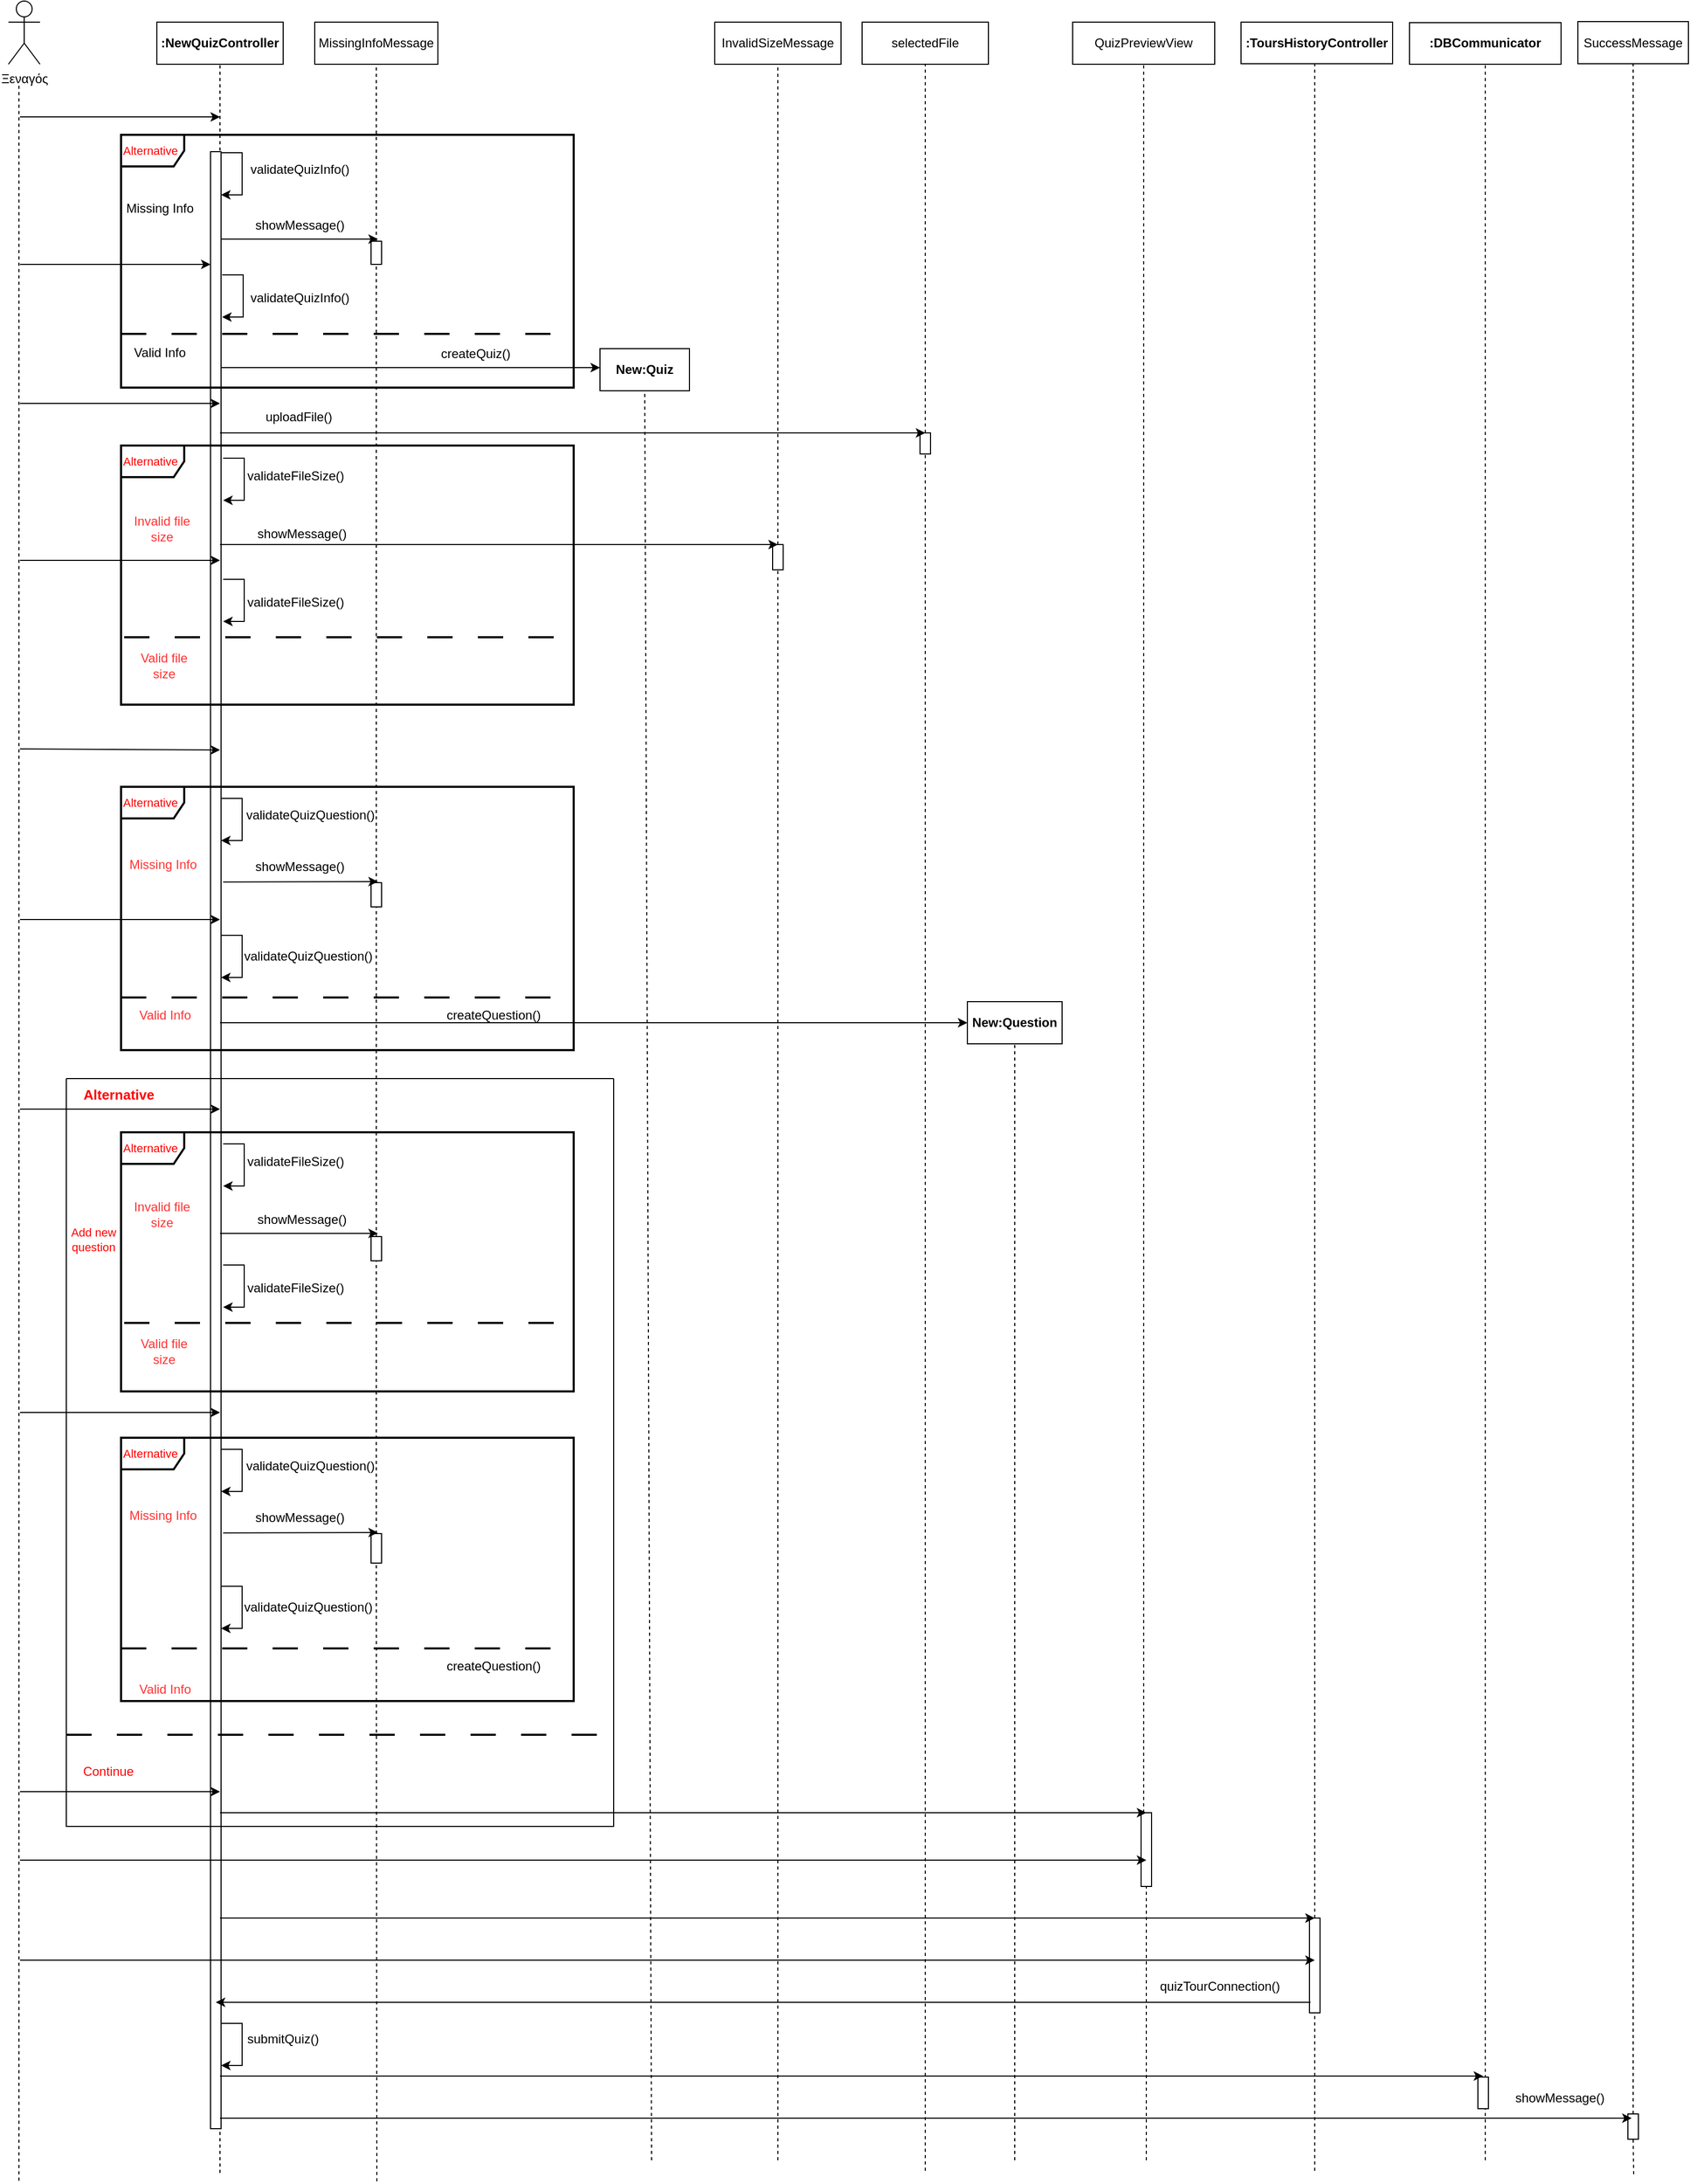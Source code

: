 <mxfile version="21.3.7" type="device">
  <diagram id="woAN2kOj5xPp-C1Q6N83" name="Page-4">
    <mxGraphModel dx="1900" dy="1649" grid="1" gridSize="10" guides="1" tooltips="1" connect="1" arrows="1" fold="1" page="1" pageScale="1" pageWidth="850" pageHeight="1100" math="0" shadow="0">
      <root>
        <mxCell id="0" />
        <mxCell id="1" parent="0" />
        <mxCell id="sfJsisjDW1i8cSSSTUoh-18" value="" style="html=1;points=[];perimeter=orthogonalPerimeter;outlineConnect=0;targetShapes=umlLifeline;portConstraint=eastwest;newEdgeStyle={&quot;edgeStyle&quot;:&quot;elbowEdgeStyle&quot;,&quot;elbow&quot;:&quot;vertical&quot;,&quot;curved&quot;:0,&quot;rounded&quot;:0};" parent="1" vertex="1">
          <mxGeometry x="707.5" y="1506" width="10" height="24" as="geometry" />
        </mxCell>
        <mxCell id="GTGUJF7UafAMdIp2ymYp-3" value="" style="endArrow=none;dashed=1;html=1;rounded=0;entryX=0.5;entryY=1;entryDx=0;entryDy=0;" parent="1" target="GTGUJF7UafAMdIp2ymYp-1" edge="1">
          <mxGeometry width="50" height="50" relative="1" as="geometry">
            <mxPoint x="572" y="1550" as="sourcePoint" />
            <mxPoint x="230" y="1490" as="targetPoint" />
          </mxGeometry>
        </mxCell>
        <mxCell id="sfJsisjDW1i8cSSSTUoh-17" value="" style="html=1;points=[];perimeter=orthogonalPerimeter;outlineConnect=0;targetShapes=umlLifeline;portConstraint=eastwest;newEdgeStyle={&quot;edgeStyle&quot;:&quot;elbowEdgeStyle&quot;,&quot;elbow&quot;:&quot;vertical&quot;,&quot;curved&quot;:0,&quot;rounded&quot;:0};" parent="1" vertex="1">
          <mxGeometry x="565" y="1471" width="10" height="30" as="geometry" />
        </mxCell>
        <mxCell id="HPCcKQ3aulPoxstERWA4-2" value="" style="endArrow=none;dashed=1;html=1;rounded=0;" parent="1" edge="1">
          <mxGeometry width="50" height="50" relative="1" as="geometry">
            <mxPoint x="410" y="1560" as="sourcePoint" />
            <mxPoint x="410" y="-440" as="targetPoint" />
          </mxGeometry>
        </mxCell>
        <mxCell id="sfJsisjDW1i8cSSSTUoh-16" value="" style="html=1;points=[];perimeter=orthogonalPerimeter;outlineConnect=0;targetShapes=umlLifeline;portConstraint=eastwest;newEdgeStyle={&quot;edgeStyle&quot;:&quot;elbowEdgeStyle&quot;,&quot;elbow&quot;:&quot;vertical&quot;,&quot;curved&quot;:0,&quot;rounded&quot;:0};" parent="1" vertex="1">
          <mxGeometry x="405" y="1320" width="10" height="90" as="geometry" />
        </mxCell>
        <mxCell id="sfJsisjDW1i8cSSSTUoh-15" value="" style="html=1;points=[];perimeter=orthogonalPerimeter;outlineConnect=0;targetShapes=umlLifeline;portConstraint=eastwest;newEdgeStyle={&quot;edgeStyle&quot;:&quot;elbowEdgeStyle&quot;,&quot;elbow&quot;:&quot;vertical&quot;,&quot;curved&quot;:0,&quot;rounded&quot;:0};" parent="1" vertex="1">
          <mxGeometry x="245" y="1220" width="10" height="70" as="geometry" />
        </mxCell>
        <mxCell id="sfJsisjDW1i8cSSSTUoh-13" value="" style="html=1;points=[];perimeter=orthogonalPerimeter;outlineConnect=0;targetShapes=umlLifeline;portConstraint=eastwest;newEdgeStyle={&quot;edgeStyle&quot;:&quot;elbowEdgeStyle&quot;,&quot;elbow&quot;:&quot;vertical&quot;,&quot;curved&quot;:0,&quot;rounded&quot;:0};" parent="1" vertex="1">
          <mxGeometry x="35" y="-90" width="10" height="20" as="geometry" />
        </mxCell>
        <mxCell id="sfJsisjDW1i8cSSSTUoh-11" value="" style="html=1;points=[];perimeter=orthogonalPerimeter;outlineConnect=0;targetShapes=umlLifeline;portConstraint=eastwest;newEdgeStyle={&quot;edgeStyle&quot;:&quot;elbowEdgeStyle&quot;,&quot;elbow&quot;:&quot;vertical&quot;,&quot;curved&quot;:0,&quot;rounded&quot;:0};" parent="1" vertex="1">
          <mxGeometry x="-105" y="16" width="10" height="24" as="geometry" />
        </mxCell>
        <mxCell id="sfJsisjDW1i8cSSSTUoh-8" value="" style="html=1;points=[];perimeter=orthogonalPerimeter;outlineConnect=0;targetShapes=umlLifeline;portConstraint=eastwest;newEdgeStyle={&quot;edgeStyle&quot;:&quot;elbowEdgeStyle&quot;,&quot;elbow&quot;:&quot;vertical&quot;,&quot;curved&quot;:0,&quot;rounded&quot;:0};" parent="1" vertex="1">
          <mxGeometry x="-486.5" y="955" width="10" height="28" as="geometry" />
        </mxCell>
        <mxCell id="sfJsisjDW1i8cSSSTUoh-4" value="" style="html=1;points=[];perimeter=orthogonalPerimeter;outlineConnect=0;targetShapes=umlLifeline;portConstraint=eastwest;newEdgeStyle={&quot;edgeStyle&quot;:&quot;elbowEdgeStyle&quot;,&quot;elbow&quot;:&quot;vertical&quot;,&quot;curved&quot;:0,&quot;rounded&quot;:0};" parent="1" vertex="1">
          <mxGeometry x="-486.5" y="337" width="10" height="23" as="geometry" />
        </mxCell>
        <mxCell id="sfJsisjDW1i8cSSSTUoh-2" value="" style="html=1;points=[];perimeter=orthogonalPerimeter;outlineConnect=0;targetShapes=umlLifeline;portConstraint=eastwest;newEdgeStyle={&quot;edgeStyle&quot;:&quot;elbowEdgeStyle&quot;,&quot;elbow&quot;:&quot;vertical&quot;,&quot;curved&quot;:0,&quot;rounded&quot;:0};" parent="1" vertex="1">
          <mxGeometry x="-486.5" y="-272" width="10" height="22" as="geometry" />
        </mxCell>
        <mxCell id="9_Q27GqTtm4E6-cUoNaw-2" value="" style="endArrow=none;dashed=1;html=1;rounded=0;entryX=0.5;entryY=1;entryDx=0;entryDy=0;" parent="1" target="2oNhp4XppnsHo_3O3SMT-1" edge="1">
          <mxGeometry width="50" height="50" relative="1" as="geometry">
            <mxPoint x="-630" y="1562" as="sourcePoint" />
            <mxPoint x="-620" y="-320" as="targetPoint" />
          </mxGeometry>
        </mxCell>
        <mxCell id="sfJsisjDW1i8cSSSTUoh-1" value="" style="html=1;points=[];perimeter=orthogonalPerimeter;outlineConnect=0;targetShapes=umlLifeline;portConstraint=eastwest;newEdgeStyle={&quot;edgeStyle&quot;:&quot;elbowEdgeStyle&quot;,&quot;elbow&quot;:&quot;vertical&quot;,&quot;curved&quot;:0,&quot;rounded&quot;:0};" parent="1" vertex="1">
          <mxGeometry x="-639" y="-357" width="10" height="1877" as="geometry" />
        </mxCell>
        <mxCell id="plK7vpZ-MsxnlpjkOujk-1" value="Ξεναγός&lt;br&gt;" style="shape=umlActor;verticalLabelPosition=bottom;verticalAlign=top;html=1;" parent="1" vertex="1">
          <mxGeometry x="-831" y="-500" width="30" height="60" as="geometry" />
        </mxCell>
        <mxCell id="2oNhp4XppnsHo_3O3SMT-1" value="&lt;b&gt;:NewQuizController&lt;/b&gt;" style="html=1;whiteSpace=wrap;" parent="1" vertex="1">
          <mxGeometry x="-690" y="-480" width="120" height="40" as="geometry" />
        </mxCell>
        <mxCell id="OZdUed6lWy20u_6zU2IN-1" value="MissingInfoMessage" style="rounded=0;whiteSpace=wrap;html=1;" parent="1" vertex="1">
          <mxGeometry x="-540" y="-480" width="117" height="40" as="geometry" />
        </mxCell>
        <mxCell id="7WPqTpYTu4cjZgGMhfP6-1" value="" style="endArrow=none;dashed=1;html=1;rounded=0;" parent="1" edge="1">
          <mxGeometry width="50" height="50" relative="1" as="geometry">
            <mxPoint x="-821" y="1569.333" as="sourcePoint" />
            <mxPoint x="-821" y="-420" as="targetPoint" />
          </mxGeometry>
        </mxCell>
        <mxCell id="ygTjdBkm7AIvR7d-rQXc-1" value="" style="endArrow=classic;html=1;rounded=0;" parent="1" edge="1">
          <mxGeometry width="50" height="50" relative="1" as="geometry">
            <mxPoint x="-820" y="-390" as="sourcePoint" />
            <mxPoint x="-630" y="-390" as="targetPoint" />
          </mxGeometry>
        </mxCell>
        <mxCell id="U-sjbkchV8vUeiaM4o9h-2" value="validateQuizInfo()" style="text;html=1;strokeColor=none;fillColor=none;align=center;verticalAlign=middle;whiteSpace=wrap;rounded=0;" parent="1" vertex="1">
          <mxGeometry x="-574" y="-350" width="40" height="20" as="geometry" />
        </mxCell>
        <mxCell id="U-sjbkchV8vUeiaM4o9h-3" value="showMessage()" style="text;html=1;strokeColor=none;fillColor=none;align=center;verticalAlign=middle;whiteSpace=wrap;rounded=0;" parent="1" vertex="1">
          <mxGeometry x="-574" y="-297" width="40" height="20" as="geometry" />
        </mxCell>
        <mxCell id="U-sjbkchV8vUeiaM4o9h-4" value="createQuiz()" style="text;html=1;strokeColor=none;fillColor=none;align=center;verticalAlign=middle;whiteSpace=wrap;rounded=0;" parent="1" vertex="1">
          <mxGeometry x="-417" y="-180" width="60" height="30" as="geometry" />
        </mxCell>
        <mxCell id="U-sjbkchV8vUeiaM4o9h-5" value="&lt;b&gt;New:Quiz&lt;/b&gt;" style="html=1;whiteSpace=wrap;" parent="1" vertex="1">
          <mxGeometry x="-269" y="-170" width="85" height="40" as="geometry" />
        </mxCell>
        <mxCell id="U-sjbkchV8vUeiaM4o9h-6" value="Missing Info" style="text;html=1;strokeColor=none;fillColor=none;align=center;verticalAlign=middle;whiteSpace=wrap;rounded=0;fontStyle=0" parent="1" vertex="1">
          <mxGeometry x="-735" y="-313" width="96" height="20" as="geometry" />
        </mxCell>
        <mxCell id="U-sjbkchV8vUeiaM4o9h-7" value="Valid Info" style="text;html=1;strokeColor=none;fillColor=none;align=center;verticalAlign=middle;whiteSpace=wrap;rounded=0;fontStyle=0" parent="1" vertex="1">
          <mxGeometry x="-745" y="-175" width="116" height="17" as="geometry" />
        </mxCell>
        <mxCell id="U-sjbkchV8vUeiaM4o9h-8" value="" style="endArrow=classic;html=1;rounded=0;" parent="1" edge="1">
          <mxGeometry width="50" height="50" relative="1" as="geometry">
            <mxPoint x="-629" y="-356" as="sourcePoint" />
            <mxPoint x="-629" y="-316" as="targetPoint" />
            <Array as="points">
              <mxPoint x="-609" y="-356" />
              <mxPoint x="-609" y="-316" />
            </Array>
          </mxGeometry>
        </mxCell>
        <mxCell id="U-sjbkchV8vUeiaM4o9h-9" value="" style="endArrow=classic;html=1;rounded=0;" parent="1" edge="1">
          <mxGeometry width="50" height="50" relative="1" as="geometry">
            <mxPoint x="-629" y="-274" as="sourcePoint" />
            <mxPoint x="-480" y="-274" as="targetPoint" />
          </mxGeometry>
        </mxCell>
        <mxCell id="U-sjbkchV8vUeiaM4o9h-10" value="" style="endArrow=classic;html=1;rounded=0;" parent="1" edge="1">
          <mxGeometry width="50" height="50" relative="1" as="geometry">
            <mxPoint x="-628" y="-240" as="sourcePoint" />
            <mxPoint x="-628" y="-200" as="targetPoint" />
            <Array as="points">
              <mxPoint x="-608" y="-240" />
              <mxPoint x="-608" y="-200" />
            </Array>
          </mxGeometry>
        </mxCell>
        <mxCell id="U-sjbkchV8vUeiaM4o9h-11" value="&lt;font color=&quot;#ff0000&quot; style=&quot;font-size: 11px;&quot;&gt;Alternative&lt;/font&gt;" style="shape=umlFrame;whiteSpace=wrap;html=1;pointerEvents=0;strokeWidth=2;align=left;" parent="1" vertex="1">
          <mxGeometry x="-724" y="-373" width="430" height="240" as="geometry" />
        </mxCell>
        <mxCell id="U-sjbkchV8vUeiaM4o9h-12" value="" style="line;strokeWidth=2;fillColor=none;align=left;verticalAlign=middle;spacingTop=-1;spacingLeft=3;spacingRight=3;rotatable=0;labelPosition=right;points=[];portConstraint=eastwest;strokeColor=inherit;dashed=1;dashPattern=12 12;" parent="1" vertex="1">
          <mxGeometry x="-724" y="-188" width="410" height="8" as="geometry" />
        </mxCell>
        <mxCell id="U-sjbkchV8vUeiaM4o9h-13" value="validateQuizInfo()" style="text;html=1;strokeColor=none;fillColor=none;align=center;verticalAlign=middle;whiteSpace=wrap;rounded=0;" parent="1" vertex="1">
          <mxGeometry x="-574" y="-228" width="40" height="20" as="geometry" />
        </mxCell>
        <mxCell id="U-sjbkchV8vUeiaM4o9h-14" value="" style="endArrow=classic;html=1;rounded=0;entryX=0;entryY=0.5;entryDx=0;entryDy=0;" parent="1" edge="1">
          <mxGeometry width="50" height="50" relative="1" as="geometry">
            <mxPoint x="-629" y="-152" as="sourcePoint" />
            <mxPoint x="-269" y="-152" as="targetPoint" />
          </mxGeometry>
        </mxCell>
        <mxCell id="U-sjbkchV8vUeiaM4o9h-15" value="" style="endArrow=none;dashed=1;html=1;rounded=0;entryX=0.5;entryY=1;entryDx=0;entryDy=0;" parent="1" source="sfJsisjDW1i8cSSSTUoh-2" target="OZdUed6lWy20u_6zU2IN-1" edge="1">
          <mxGeometry width="50" height="50" relative="1" as="geometry">
            <mxPoint x="-481" y="1570" as="sourcePoint" />
            <mxPoint x="-410" y="-440" as="targetPoint" />
          </mxGeometry>
        </mxCell>
        <mxCell id="y525xyZ4QBbeQyVy7SIy-1" value="" style="endArrow=classic;html=1;rounded=0;" parent="1" target="sfJsisjDW1i8cSSSTUoh-1" edge="1">
          <mxGeometry width="50" height="50" relative="1" as="geometry">
            <mxPoint x="-820" y="-250" as="sourcePoint" />
            <mxPoint x="-480" y="-250" as="targetPoint" />
          </mxGeometry>
        </mxCell>
        <mxCell id="y525xyZ4QBbeQyVy7SIy-2" value="" style="endArrow=none;dashed=1;html=1;rounded=0;entryX=0.5;entryY=1;entryDx=0;entryDy=0;" parent="1" target="U-sjbkchV8vUeiaM4o9h-5" edge="1">
          <mxGeometry width="50" height="50" relative="1" as="geometry">
            <mxPoint x="-220" y="1550" as="sourcePoint" />
            <mxPoint x="-410" y="-160" as="targetPoint" />
          </mxGeometry>
        </mxCell>
        <mxCell id="ct5xpN9f8UD1EQxiW02S-3" value="" style="endArrow=classic;html=1;rounded=0;" parent="1" edge="1">
          <mxGeometry width="50" height="50" relative="1" as="geometry">
            <mxPoint x="-820" y="-118" as="sourcePoint" />
            <mxPoint x="-630" y="-118" as="targetPoint" />
          </mxGeometry>
        </mxCell>
        <mxCell id="pfViRbHT--CCzbTk7z4I-1" value="showMessage()" style="text;html=1;strokeColor=none;fillColor=none;align=center;verticalAlign=middle;whiteSpace=wrap;rounded=0;" parent="1" vertex="1">
          <mxGeometry x="-574" y="312" width="40" height="20" as="geometry" />
        </mxCell>
        <mxCell id="pfViRbHT--CCzbTk7z4I-2" value="showMessage()" style="text;html=1;strokeColor=none;fillColor=none;align=center;verticalAlign=middle;whiteSpace=wrap;rounded=0;" parent="1" vertex="1">
          <mxGeometry x="613" y="1476" width="60" height="30" as="geometry" />
        </mxCell>
        <mxCell id="pfViRbHT--CCzbTk7z4I-3" value="" style="line;strokeWidth=2;fillColor=none;align=left;verticalAlign=middle;spacingTop=-1;spacingLeft=3;spacingRight=3;rotatable=0;labelPosition=right;points=[];portConstraint=eastwest;strokeColor=inherit;dashed=1;dashPattern=12 12;" parent="1" vertex="1">
          <mxGeometry x="-724" y="442" width="430" height="8" as="geometry" />
        </mxCell>
        <mxCell id="pfViRbHT--CCzbTk7z4I-4" value="" style="endArrow=classic;html=1;rounded=0;" parent="1" edge="1">
          <mxGeometry width="50" height="50" relative="1" as="geometry">
            <mxPoint x="-629" y="257" as="sourcePoint" />
            <mxPoint x="-629" y="297" as="targetPoint" />
            <Array as="points">
              <mxPoint x="-609" y="257" />
              <mxPoint x="-609" y="297" />
            </Array>
          </mxGeometry>
        </mxCell>
        <mxCell id="pfViRbHT--CCzbTk7z4I-5" value="validateQuizQuestion()" style="text;html=1;strokeColor=none;fillColor=none;align=center;verticalAlign=middle;whiteSpace=wrap;rounded=0;" parent="1" vertex="1">
          <mxGeometry x="-564" y="263" width="40" height="20" as="geometry" />
        </mxCell>
        <mxCell id="pfViRbHT--CCzbTk7z4I-6" value="" style="endArrow=classic;html=1;rounded=0;" parent="1" edge="1">
          <mxGeometry width="50" height="50" relative="1" as="geometry">
            <mxPoint x="-627" y="336.33" as="sourcePoint" />
            <mxPoint x="-480" y="336" as="targetPoint" />
          </mxGeometry>
        </mxCell>
        <mxCell id="pfViRbHT--CCzbTk7z4I-7" value="" style="endArrow=classic;html=1;rounded=0;" parent="1" edge="1">
          <mxGeometry width="50" height="50" relative="1" as="geometry">
            <mxPoint x="-629" y="387" as="sourcePoint" />
            <mxPoint x="-629" y="427" as="targetPoint" />
            <Array as="points">
              <mxPoint x="-609" y="387" />
              <mxPoint x="-609" y="427" />
            </Array>
          </mxGeometry>
        </mxCell>
        <mxCell id="pfViRbHT--CCzbTk7z4I-8" value="validateQuizQuestion()" style="text;html=1;strokeColor=none;fillColor=none;align=center;verticalAlign=middle;whiteSpace=wrap;rounded=0;" parent="1" vertex="1">
          <mxGeometry x="-566" y="397" width="40" height="20" as="geometry" />
        </mxCell>
        <mxCell id="pfViRbHT--CCzbTk7z4I-9" value="&lt;font style=&quot;font-size: 11px;&quot; color=&quot;#ff0000&quot;&gt;Alternative&lt;/font&gt;" style="shape=umlFrame;whiteSpace=wrap;html=1;pointerEvents=0;strokeWidth=2;align=left;" parent="1" vertex="1">
          <mxGeometry x="-724" y="246" width="430" height="250" as="geometry" />
        </mxCell>
        <mxCell id="pfViRbHT--CCzbTk7z4I-10" value="Missing Info" style="text;html=1;strokeColor=none;fillColor=none;align=center;verticalAlign=middle;whiteSpace=wrap;rounded=0;fontStyle=0;fontColor=#FF3333;" parent="1" vertex="1">
          <mxGeometry x="-732" y="310" width="96" height="20" as="geometry" />
        </mxCell>
        <mxCell id="pfViRbHT--CCzbTk7z4I-11" value="Valid Info" style="text;html=1;strokeColor=none;fillColor=none;align=center;verticalAlign=middle;whiteSpace=wrap;rounded=0;fontStyle=0;fontColor=#FF3333;" parent="1" vertex="1">
          <mxGeometry x="-740" y="454" width="116" height="17" as="geometry" />
        </mxCell>
        <mxCell id="NfJfO6NNxrV7QrleWhiH-1" value="validateFileSize()" style="text;html=1;strokeColor=none;fillColor=none;align=center;verticalAlign=middle;whiteSpace=wrap;rounded=0;" parent="1" vertex="1">
          <mxGeometry x="-588" y="56" width="60" height="30" as="geometry" />
        </mxCell>
        <mxCell id="NfJfO6NNxrV7QrleWhiH-2" value="Valid file size" style="text;html=1;strokeColor=none;fillColor=none;align=center;verticalAlign=middle;whiteSpace=wrap;rounded=0;fontColor=#FF3333;" parent="1" vertex="1">
          <mxGeometry x="-716" y="126" width="66" height="10" as="geometry" />
        </mxCell>
        <mxCell id="NfJfO6NNxrV7QrleWhiH-3" value="Invalid file size" style="text;html=1;strokeColor=none;fillColor=none;align=center;verticalAlign=middle;whiteSpace=wrap;rounded=0;fontColor=#FF3333;" parent="1" vertex="1">
          <mxGeometry x="-716" y="-4" width="62" height="10" as="geometry" />
        </mxCell>
        <mxCell id="NfJfO6NNxrV7QrleWhiH-4" value="validateFileSize()" style="text;html=1;strokeColor=none;fillColor=none;align=center;verticalAlign=middle;whiteSpace=wrap;rounded=0;" parent="1" vertex="1">
          <mxGeometry x="-588" y="-64" width="60" height="30" as="geometry" />
        </mxCell>
        <mxCell id="NfJfO6NNxrV7QrleWhiH-5" value="&lt;font style=&quot;font-size: 11px;&quot; color=&quot;#ff0000&quot;&gt;Alternative&lt;/font&gt;" style="shape=umlFrame;whiteSpace=wrap;html=1;pointerEvents=0;strokeWidth=2;align=left;" parent="1" vertex="1">
          <mxGeometry x="-724" y="-78" width="430" height="246" as="geometry" />
        </mxCell>
        <mxCell id="NfJfO6NNxrV7QrleWhiH-6" value="" style="endArrow=classic;html=1;rounded=0;" parent="1" edge="1">
          <mxGeometry width="50" height="50" relative="1" as="geometry">
            <mxPoint x="-627" y="-66" as="sourcePoint" />
            <mxPoint x="-627" y="-26" as="targetPoint" />
            <Array as="points">
              <mxPoint x="-607" y="-66" />
              <mxPoint x="-607" y="-26" />
            </Array>
          </mxGeometry>
        </mxCell>
        <mxCell id="NfJfO6NNxrV7QrleWhiH-7" value="showMessage()" style="text;html=1;strokeColor=none;fillColor=none;align=center;verticalAlign=middle;whiteSpace=wrap;rounded=0;" parent="1" vertex="1">
          <mxGeometry x="-572" y="-4" width="40" height="20" as="geometry" />
        </mxCell>
        <mxCell id="NfJfO6NNxrV7QrleWhiH-8" value="" style="endArrow=classic;html=1;rounded=0;" parent="1" edge="1">
          <mxGeometry width="50" height="50" relative="1" as="geometry">
            <mxPoint x="-627" y="49" as="sourcePoint" />
            <mxPoint x="-627" y="89" as="targetPoint" />
            <Array as="points">
              <mxPoint x="-607" y="49" />
              <mxPoint x="-607" y="89" />
            </Array>
          </mxGeometry>
        </mxCell>
        <mxCell id="NfJfO6NNxrV7QrleWhiH-9" value="" style="line;strokeWidth=2;fillColor=none;align=left;verticalAlign=middle;spacingTop=-1;spacingLeft=3;spacingRight=3;rotatable=0;labelPosition=right;points=[];portConstraint=eastwest;strokeColor=inherit;dashed=1;dashPattern=12 12;" parent="1" vertex="1">
          <mxGeometry x="-721" y="100" width="430" height="8" as="geometry" />
        </mxCell>
        <mxCell id="o3dXd-ZbQsRkMiCz_S8R-1" value="InvalidSizeMessage" style="html=1;whiteSpace=wrap;" parent="1" vertex="1">
          <mxGeometry x="-160" y="-480" width="120" height="40" as="geometry" />
        </mxCell>
        <mxCell id="o3dXd-ZbQsRkMiCz_S8R-2" value="" style="endArrow=none;dashed=1;html=1;rounded=0;entryX=0.5;entryY=1;entryDx=0;entryDy=0;" parent="1" source="sfJsisjDW1i8cSSSTUoh-11" target="o3dXd-ZbQsRkMiCz_S8R-1" edge="1">
          <mxGeometry width="50" height="50" relative="1" as="geometry">
            <mxPoint x="-100" y="1550" as="sourcePoint" />
            <mxPoint x="-410" y="-290" as="targetPoint" />
          </mxGeometry>
        </mxCell>
        <mxCell id="o3dXd-ZbQsRkMiCz_S8R-3" value="" style="endArrow=classic;html=1;rounded=0;" parent="1" edge="1">
          <mxGeometry width="50" height="50" relative="1" as="geometry">
            <mxPoint x="-630" y="16" as="sourcePoint" />
            <mxPoint x="-100" y="16" as="targetPoint" />
          </mxGeometry>
        </mxCell>
        <mxCell id="eTOZqsaphGKhb9PWLClZ-1" value="" style="endArrow=classic;html=1;rounded=0;" parent="1" edge="1">
          <mxGeometry width="50" height="50" relative="1" as="geometry">
            <mxPoint x="-820" y="31" as="sourcePoint" />
            <mxPoint x="-630" y="31" as="targetPoint" />
          </mxGeometry>
        </mxCell>
        <mxCell id="eTOZqsaphGKhb9PWLClZ-2" value="" style="endArrow=classic;html=1;rounded=0;" parent="1" edge="1">
          <mxGeometry width="50" height="50" relative="1" as="geometry">
            <mxPoint x="-820" y="210" as="sourcePoint" />
            <mxPoint x="-630" y="211" as="targetPoint" />
          </mxGeometry>
        </mxCell>
        <mxCell id="zHBHBbXiMbCr1XOc8wMH-1" value="selectedFile" style="html=1;whiteSpace=wrap;" parent="1" vertex="1">
          <mxGeometry x="-20" y="-480" width="120" height="40" as="geometry" />
        </mxCell>
        <mxCell id="zHBHBbXiMbCr1XOc8wMH-2" value="" style="endArrow=none;dashed=1;html=1;rounded=0;entryX=0.5;entryY=1;entryDx=0;entryDy=0;" parent="1" source="sfJsisjDW1i8cSSSTUoh-13" target="zHBHBbXiMbCr1XOc8wMH-1" edge="1">
          <mxGeometry width="50" height="50" relative="1" as="geometry">
            <mxPoint x="40" y="1560" as="sourcePoint" />
            <mxPoint x="-290" y="-180" as="targetPoint" />
          </mxGeometry>
        </mxCell>
        <mxCell id="zHBHBbXiMbCr1XOc8wMH-3" value="" style="endArrow=classic;html=1;rounded=0;" parent="1" edge="1">
          <mxGeometry width="50" height="50" relative="1" as="geometry">
            <mxPoint x="-630" y="-90" as="sourcePoint" />
            <mxPoint x="40" y="-90" as="targetPoint" />
          </mxGeometry>
        </mxCell>
        <mxCell id="zHBHBbXiMbCr1XOc8wMH-5" value="uploadFile()" style="text;html=1;strokeColor=none;fillColor=none;align=center;verticalAlign=middle;whiteSpace=wrap;rounded=0;" parent="1" vertex="1">
          <mxGeometry x="-585" y="-120" width="60" height="30" as="geometry" />
        </mxCell>
        <mxCell id="zHBHBbXiMbCr1XOc8wMH-6" value="" style="endArrow=classic;html=1;rounded=0;" parent="1" edge="1">
          <mxGeometry width="50" height="50" relative="1" as="geometry">
            <mxPoint x="-820" y="372" as="sourcePoint" />
            <mxPoint x="-630" y="372" as="targetPoint" />
          </mxGeometry>
        </mxCell>
        <mxCell id="oaeTFv-30haYCRnLGw60-1" value="&lt;b&gt;New:Question&lt;/b&gt;" style="html=1;whiteSpace=wrap;" parent="1" vertex="1">
          <mxGeometry x="80" y="450" width="90" height="40" as="geometry" />
        </mxCell>
        <mxCell id="oaeTFv-30haYCRnLGw60-2" value="" style="endArrow=classic;html=1;rounded=0;entryX=0;entryY=0.5;entryDx=0;entryDy=0;" parent="1" target="oaeTFv-30haYCRnLGw60-1" edge="1">
          <mxGeometry width="50" height="50" relative="1" as="geometry">
            <mxPoint x="-630" y="470" as="sourcePoint" />
            <mxPoint x="70" y="470" as="targetPoint" />
          </mxGeometry>
        </mxCell>
        <mxCell id="JdDEehWC4XGXDuXnfNYc-1" value="createQuestion()" style="text;html=1;strokeColor=none;fillColor=none;align=center;verticalAlign=middle;whiteSpace=wrap;rounded=0;" parent="1" vertex="1">
          <mxGeometry x="-400" y="447.5" width="60" height="30" as="geometry" />
        </mxCell>
        <mxCell id="JdDEehWC4XGXDuXnfNYc-2" value="" style="endArrow=none;dashed=1;html=1;rounded=0;entryX=0.5;entryY=1;entryDx=0;entryDy=0;" parent="1" target="oaeTFv-30haYCRnLGw60-1" edge="1">
          <mxGeometry width="50" height="50" relative="1" as="geometry">
            <mxPoint x="125" y="1550" as="sourcePoint" />
            <mxPoint x="-280" y="340" as="targetPoint" />
          </mxGeometry>
        </mxCell>
        <mxCell id="JdDEehWC4XGXDuXnfNYc-4" value="showMessage()" style="text;html=1;strokeColor=none;fillColor=none;align=center;verticalAlign=middle;whiteSpace=wrap;rounded=0;" parent="1" vertex="1">
          <mxGeometry x="-574" y="930" width="40" height="20" as="geometry" />
        </mxCell>
        <mxCell id="JdDEehWC4XGXDuXnfNYc-5" value="" style="line;strokeWidth=2;fillColor=none;align=left;verticalAlign=middle;spacingTop=-1;spacingLeft=3;spacingRight=3;rotatable=0;labelPosition=right;points=[];portConstraint=eastwest;strokeColor=inherit;dashed=1;dashPattern=12 12;" parent="1" vertex="1">
          <mxGeometry x="-724" y="1060" width="430" height="8" as="geometry" />
        </mxCell>
        <mxCell id="JdDEehWC4XGXDuXnfNYc-6" value="" style="endArrow=classic;html=1;rounded=0;" parent="1" edge="1">
          <mxGeometry width="50" height="50" relative="1" as="geometry">
            <mxPoint x="-629" y="875" as="sourcePoint" />
            <mxPoint x="-629" y="915" as="targetPoint" />
            <Array as="points">
              <mxPoint x="-609" y="875" />
              <mxPoint x="-609" y="915" />
            </Array>
          </mxGeometry>
        </mxCell>
        <mxCell id="JdDEehWC4XGXDuXnfNYc-7" value="validateQuizQuestion()" style="text;html=1;strokeColor=none;fillColor=none;align=center;verticalAlign=middle;whiteSpace=wrap;rounded=0;" parent="1" vertex="1">
          <mxGeometry x="-564" y="881" width="40" height="20" as="geometry" />
        </mxCell>
        <mxCell id="JdDEehWC4XGXDuXnfNYc-8" value="" style="endArrow=classic;html=1;rounded=0;" parent="1" edge="1">
          <mxGeometry width="50" height="50" relative="1" as="geometry">
            <mxPoint x="-627" y="954.33" as="sourcePoint" />
            <mxPoint x="-480" y="954" as="targetPoint" />
          </mxGeometry>
        </mxCell>
        <mxCell id="JdDEehWC4XGXDuXnfNYc-9" value="" style="endArrow=classic;html=1;rounded=0;" parent="1" edge="1">
          <mxGeometry width="50" height="50" relative="1" as="geometry">
            <mxPoint x="-629" y="1005" as="sourcePoint" />
            <mxPoint x="-629" y="1045" as="targetPoint" />
            <Array as="points">
              <mxPoint x="-609" y="1005" />
              <mxPoint x="-609" y="1045" />
            </Array>
          </mxGeometry>
        </mxCell>
        <mxCell id="JdDEehWC4XGXDuXnfNYc-10" value="validateQuizQuestion()" style="text;html=1;strokeColor=none;fillColor=none;align=center;verticalAlign=middle;whiteSpace=wrap;rounded=0;" parent="1" vertex="1">
          <mxGeometry x="-566" y="1015" width="40" height="20" as="geometry" />
        </mxCell>
        <mxCell id="JdDEehWC4XGXDuXnfNYc-11" value="&lt;font style=&quot;font-size: 11px;&quot; color=&quot;#ff0000&quot;&gt;Alternative&lt;/font&gt;" style="shape=umlFrame;whiteSpace=wrap;html=1;pointerEvents=0;strokeWidth=2;align=left;" parent="1" vertex="1">
          <mxGeometry x="-724" y="864" width="430" height="250" as="geometry" />
        </mxCell>
        <mxCell id="JdDEehWC4XGXDuXnfNYc-12" value="Missing Info" style="text;html=1;strokeColor=none;fillColor=none;align=center;verticalAlign=middle;whiteSpace=wrap;rounded=0;fontStyle=0;fontColor=#FF3333;" parent="1" vertex="1">
          <mxGeometry x="-732" y="928" width="96" height="20" as="geometry" />
        </mxCell>
        <mxCell id="JdDEehWC4XGXDuXnfNYc-13" value="Valid Info" style="text;html=1;strokeColor=none;fillColor=none;align=center;verticalAlign=middle;whiteSpace=wrap;rounded=0;fontStyle=0;fontColor=#FF3333;" parent="1" vertex="1">
          <mxGeometry x="-740" y="1094" width="116" height="17" as="geometry" />
        </mxCell>
        <mxCell id="JdDEehWC4XGXDuXnfNYc-14" value="validateFileSize()" style="text;html=1;strokeColor=none;fillColor=none;align=center;verticalAlign=middle;whiteSpace=wrap;rounded=0;" parent="1" vertex="1">
          <mxGeometry x="-588" y="707" width="60" height="30" as="geometry" />
        </mxCell>
        <mxCell id="JdDEehWC4XGXDuXnfNYc-15" value="Valid file size" style="text;html=1;strokeColor=none;fillColor=none;align=center;verticalAlign=middle;whiteSpace=wrap;rounded=0;fontColor=#FF3333;" parent="1" vertex="1">
          <mxGeometry x="-716" y="777" width="66" height="10" as="geometry" />
        </mxCell>
        <mxCell id="JdDEehWC4XGXDuXnfNYc-16" value="Invalid file size" style="text;html=1;strokeColor=none;fillColor=none;align=center;verticalAlign=middle;whiteSpace=wrap;rounded=0;fontColor=#FF3333;" parent="1" vertex="1">
          <mxGeometry x="-716" y="647" width="62" height="10" as="geometry" />
        </mxCell>
        <mxCell id="JdDEehWC4XGXDuXnfNYc-17" value="validateFileSize()" style="text;html=1;strokeColor=none;fillColor=none;align=center;verticalAlign=middle;whiteSpace=wrap;rounded=0;" parent="1" vertex="1">
          <mxGeometry x="-588" y="587" width="60" height="30" as="geometry" />
        </mxCell>
        <mxCell id="JdDEehWC4XGXDuXnfNYc-18" value="&lt;font style=&quot;font-size: 11px;&quot; color=&quot;#ff0000&quot;&gt;Alternative&lt;/font&gt;" style="shape=umlFrame;whiteSpace=wrap;html=1;pointerEvents=0;strokeWidth=2;align=left;" parent="1" vertex="1">
          <mxGeometry x="-724" y="574" width="430" height="246" as="geometry" />
        </mxCell>
        <mxCell id="JdDEehWC4XGXDuXnfNYc-19" value="" style="endArrow=classic;html=1;rounded=0;" parent="1" edge="1">
          <mxGeometry width="50" height="50" relative="1" as="geometry">
            <mxPoint x="-627" y="585" as="sourcePoint" />
            <mxPoint x="-627" y="625" as="targetPoint" />
            <Array as="points">
              <mxPoint x="-607" y="585" />
              <mxPoint x="-607" y="625" />
            </Array>
          </mxGeometry>
        </mxCell>
        <mxCell id="JdDEehWC4XGXDuXnfNYc-20" value="showMessage()" style="text;html=1;strokeColor=none;fillColor=none;align=center;verticalAlign=middle;whiteSpace=wrap;rounded=0;" parent="1" vertex="1">
          <mxGeometry x="-572" y="647" width="40" height="20" as="geometry" />
        </mxCell>
        <mxCell id="JdDEehWC4XGXDuXnfNYc-21" value="" style="endArrow=classic;html=1;rounded=0;" parent="1" edge="1">
          <mxGeometry width="50" height="50" relative="1" as="geometry">
            <mxPoint x="-627" y="700" as="sourcePoint" />
            <mxPoint x="-627" y="740" as="targetPoint" />
            <Array as="points">
              <mxPoint x="-607" y="700" />
              <mxPoint x="-607" y="740" />
            </Array>
          </mxGeometry>
        </mxCell>
        <mxCell id="JdDEehWC4XGXDuXnfNYc-22" value="" style="line;strokeWidth=2;fillColor=none;align=left;verticalAlign=middle;spacingTop=-1;spacingLeft=3;spacingRight=3;rotatable=0;labelPosition=right;points=[];portConstraint=eastwest;strokeColor=inherit;dashed=1;dashPattern=12 12;" parent="1" vertex="1">
          <mxGeometry x="-721" y="751" width="430" height="8" as="geometry" />
        </mxCell>
        <mxCell id="JdDEehWC4XGXDuXnfNYc-23" value="createQuestion()" style="text;html=1;strokeColor=none;fillColor=none;align=center;verticalAlign=middle;whiteSpace=wrap;rounded=0;" parent="1" vertex="1">
          <mxGeometry x="-400" y="1065.5" width="60" height="30" as="geometry" />
        </mxCell>
        <mxCell id="JdDEehWC4XGXDuXnfNYc-25" value="" style="swimlane;startSize=0;" parent="1" vertex="1">
          <mxGeometry x="-776" y="523" width="520" height="710" as="geometry" />
        </mxCell>
        <mxCell id="JdDEehWC4XGXDuXnfNYc-26" value="&lt;b&gt;&lt;font color=&quot;#ff0000&quot; style=&quot;font-size: 13px;&quot;&gt;Alternative&lt;/font&gt;&lt;/b&gt;" style="text;html=1;strokeColor=none;fillColor=none;align=center;verticalAlign=middle;whiteSpace=wrap;rounded=0;" parent="JdDEehWC4XGXDuXnfNYc-25" vertex="1">
          <mxGeometry x="20" width="60" height="30" as="geometry" />
        </mxCell>
        <mxCell id="JdDEehWC4XGXDuXnfNYc-27" value="" style="line;strokeWidth=2;fillColor=none;align=left;verticalAlign=middle;spacingTop=-1;spacingLeft=3;spacingRight=3;rotatable=0;labelPosition=right;points=[];portConstraint=eastwest;strokeColor=inherit;dashed=1;dashPattern=12 12;" parent="JdDEehWC4XGXDuXnfNYc-25" vertex="1">
          <mxGeometry y="619" width="510" height="8" as="geometry" />
        </mxCell>
        <mxCell id="JdDEehWC4XGXDuXnfNYc-28" value="&lt;font color=&quot;#ff0000&quot; style=&quot;font-size: 11px;&quot;&gt;Add new question&lt;/font&gt;" style="text;html=1;strokeColor=none;fillColor=none;align=center;verticalAlign=middle;whiteSpace=wrap;rounded=0;fontSize=11;" parent="JdDEehWC4XGXDuXnfNYc-25" vertex="1">
          <mxGeometry x="-14" y="133" width="80" height="40" as="geometry" />
        </mxCell>
        <mxCell id="JdDEehWC4XGXDuXnfNYc-29" value="&lt;font color=&quot;#ff0000&quot;&gt;Continue&lt;/font&gt;" style="text;html=1;strokeColor=none;fillColor=none;align=center;verticalAlign=middle;whiteSpace=wrap;rounded=0;" parent="JdDEehWC4XGXDuXnfNYc-25" vertex="1">
          <mxGeometry x="10" y="643" width="60" height="30" as="geometry" />
        </mxCell>
        <mxCell id="sfJsisjDW1i8cSSSTUoh-7" value="" style="html=1;points=[];perimeter=orthogonalPerimeter;outlineConnect=0;targetShapes=umlLifeline;portConstraint=eastwest;newEdgeStyle={&quot;edgeStyle&quot;:&quot;elbowEdgeStyle&quot;,&quot;elbow&quot;:&quot;vertical&quot;,&quot;curved&quot;:0,&quot;rounded&quot;:0};" parent="JdDEehWC4XGXDuXnfNYc-25" vertex="1">
          <mxGeometry x="289.5" y="150" width="10" height="23" as="geometry" />
        </mxCell>
        <mxCell id="JdDEehWC4XGXDuXnfNYc-30" value="" style="endArrow=classic;html=1;rounded=0;" parent="1" edge="1">
          <mxGeometry width="50" height="50" relative="1" as="geometry">
            <mxPoint x="-820" y="552" as="sourcePoint" />
            <mxPoint x="-630" y="552" as="targetPoint" />
          </mxGeometry>
        </mxCell>
        <mxCell id="JdDEehWC4XGXDuXnfNYc-31" value="" style="endArrow=classic;html=1;rounded=0;" parent="1" edge="1">
          <mxGeometry width="50" height="50" relative="1" as="geometry">
            <mxPoint x="-630" y="670" as="sourcePoint" />
            <mxPoint x="-480" y="670" as="targetPoint" />
          </mxGeometry>
        </mxCell>
        <mxCell id="JdDEehWC4XGXDuXnfNYc-32" value="" style="endArrow=classic;html=1;rounded=0;" parent="1" edge="1">
          <mxGeometry width="50" height="50" relative="1" as="geometry">
            <mxPoint x="-820" y="840" as="sourcePoint" />
            <mxPoint x="-630" y="840" as="targetPoint" />
          </mxGeometry>
        </mxCell>
        <mxCell id="48siPlE83_Nrk3r1juYz-1" value="QuizPreviewView" style="html=1;whiteSpace=wrap;" parent="1" vertex="1">
          <mxGeometry x="180" y="-480" width="135" height="40" as="geometry" />
        </mxCell>
        <mxCell id="48siPlE83_Nrk3r1juYz-2" value="" style="endArrow=none;dashed=1;html=1;rounded=0;entryX=0.5;entryY=1;entryDx=0;entryDy=0;" parent="1" source="sfJsisjDW1i8cSSSTUoh-15" target="48siPlE83_Nrk3r1juYz-1" edge="1">
          <mxGeometry width="50" height="50" relative="1" as="geometry">
            <mxPoint x="248" y="1550" as="sourcePoint" />
            <mxPoint x="-140" y="450" as="targetPoint" />
          </mxGeometry>
        </mxCell>
        <mxCell id="48siPlE83_Nrk3r1juYz-3" value="" style="endArrow=classic;html=1;rounded=0;" parent="1" edge="1">
          <mxGeometry width="50" height="50" relative="1" as="geometry">
            <mxPoint x="-630" y="1220" as="sourcePoint" />
            <mxPoint x="250" y="1220" as="targetPoint" />
          </mxGeometry>
        </mxCell>
        <mxCell id="48siPlE83_Nrk3r1juYz-4" value="" style="endArrow=classic;html=1;rounded=0;" parent="1" edge="1">
          <mxGeometry width="50" height="50" relative="1" as="geometry">
            <mxPoint x="-820" y="1200" as="sourcePoint" />
            <mxPoint x="-630" y="1200" as="targetPoint" />
          </mxGeometry>
        </mxCell>
        <mxCell id="48siPlE83_Nrk3r1juYz-6" value="" style="endArrow=classic;html=1;rounded=0;" parent="1" edge="1">
          <mxGeometry width="50" height="50" relative="1" as="geometry">
            <mxPoint x="-820" y="1265" as="sourcePoint" />
            <mxPoint x="250" y="1265" as="targetPoint" />
          </mxGeometry>
        </mxCell>
        <mxCell id="HPCcKQ3aulPoxstERWA4-1" value="&lt;b&gt;:ToursHistoryController&lt;br&gt;&lt;/b&gt;" style="html=1;whiteSpace=wrap;" parent="1" vertex="1">
          <mxGeometry x="340" y="-480" width="144" height="39.5" as="geometry" />
        </mxCell>
        <mxCell id="HPCcKQ3aulPoxstERWA4-3" value="" style="endArrow=classic;html=1;rounded=0;" parent="1" edge="1">
          <mxGeometry width="50" height="50" relative="1" as="geometry">
            <mxPoint x="-630" y="1320" as="sourcePoint" />
            <mxPoint x="410" y="1320" as="targetPoint" />
          </mxGeometry>
        </mxCell>
        <mxCell id="HPCcKQ3aulPoxstERWA4-4" value="" style="endArrow=classic;html=1;rounded=0;" parent="1" edge="1">
          <mxGeometry width="50" height="50" relative="1" as="geometry">
            <mxPoint x="-820" y="1360" as="sourcePoint" />
            <mxPoint x="410" y="1360" as="targetPoint" />
          </mxGeometry>
        </mxCell>
        <mxCell id="HPCcKQ3aulPoxstERWA4-5" value="" style="endArrow=classic;html=1;rounded=0;" parent="1" edge="1">
          <mxGeometry width="50" height="50" relative="1" as="geometry">
            <mxPoint x="406" y="1400" as="sourcePoint" />
            <mxPoint x="-634" y="1400" as="targetPoint" />
          </mxGeometry>
        </mxCell>
        <mxCell id="HPCcKQ3aulPoxstERWA4-6" value="quizTourConnection()" style="text;html=1;strokeColor=none;fillColor=none;align=center;verticalAlign=middle;whiteSpace=wrap;rounded=0;" parent="1" vertex="1">
          <mxGeometry x="290" y="1370" width="60" height="30" as="geometry" />
        </mxCell>
        <mxCell id="GTGUJF7UafAMdIp2ymYp-1" value="&lt;b&gt;:DBCommunicator&lt;/b&gt;" style="html=1;whiteSpace=wrap;" parent="1" vertex="1">
          <mxGeometry x="500" y="-479.5" width="144" height="39.5" as="geometry" />
        </mxCell>
        <mxCell id="GTGUJF7UafAMdIp2ymYp-2" value="" style="endArrow=classic;html=1;rounded=0;" parent="1" edge="1">
          <mxGeometry width="50" height="50" relative="1" as="geometry">
            <mxPoint x="-630" y="1470" as="sourcePoint" />
            <mxPoint x="570" y="1470" as="targetPoint" />
          </mxGeometry>
        </mxCell>
        <mxCell id="11yROoblSG8ug0kKmEGW-1" value="submitQuiz()" style="text;html=1;strokeColor=none;fillColor=none;align=center;verticalAlign=middle;whiteSpace=wrap;rounded=0;" parent="1" vertex="1">
          <mxGeometry x="-600" y="1420" width="60" height="30" as="geometry" />
        </mxCell>
        <mxCell id="11yROoblSG8ug0kKmEGW-2" value="" style="endArrow=classic;html=1;rounded=0;" parent="1" edge="1">
          <mxGeometry width="50" height="50" relative="1" as="geometry">
            <mxPoint x="-629" y="1420" as="sourcePoint" />
            <mxPoint x="-629" y="1460" as="targetPoint" />
            <Array as="points">
              <mxPoint x="-609" y="1420" />
              <mxPoint x="-609" y="1460" />
            </Array>
          </mxGeometry>
        </mxCell>
        <mxCell id="gJWoqJDmnbbrlnluaY-r-1" value="SuccessMessage" style="html=1;whiteSpace=wrap;" parent="1" vertex="1">
          <mxGeometry x="660" y="-480.5" width="105" height="40" as="geometry" />
        </mxCell>
        <mxCell id="gJWoqJDmnbbrlnluaY-r-2" value="" style="endArrow=none;dashed=1;html=1;rounded=0;entryX=0.5;entryY=1;entryDx=0;entryDy=0;" parent="1" source="sfJsisjDW1i8cSSSTUoh-18" target="gJWoqJDmnbbrlnluaY-r-1" edge="1">
          <mxGeometry width="50" height="50" relative="1" as="geometry">
            <mxPoint x="713" y="1563.2" as="sourcePoint" />
            <mxPoint x="600" y="-440" as="targetPoint" />
          </mxGeometry>
        </mxCell>
        <mxCell id="gJWoqJDmnbbrlnluaY-r-3" value="" style="endArrow=classic;html=1;rounded=0;" parent="1" edge="1">
          <mxGeometry width="50" height="50" relative="1" as="geometry">
            <mxPoint x="-630" y="1510" as="sourcePoint" />
            <mxPoint x="711.067" y="1510" as="targetPoint" />
          </mxGeometry>
        </mxCell>
        <mxCell id="sfJsisjDW1i8cSSSTUoh-3" value="" style="endArrow=none;dashed=1;html=1;rounded=0;entryX=0.5;entryY=1;entryDx=0;entryDy=0;" parent="1" source="sfJsisjDW1i8cSSSTUoh-4" target="sfJsisjDW1i8cSSSTUoh-2" edge="1">
          <mxGeometry width="50" height="50" relative="1" as="geometry">
            <mxPoint x="-481" y="1570" as="sourcePoint" />
            <mxPoint x="-481" y="-440" as="targetPoint" />
          </mxGeometry>
        </mxCell>
        <mxCell id="sfJsisjDW1i8cSSSTUoh-5" value="" style="endArrow=none;dashed=1;html=1;rounded=0;entryX=0.5;entryY=1;entryDx=0;entryDy=0;" parent="1" source="sfJsisjDW1i8cSSSTUoh-7" target="sfJsisjDW1i8cSSSTUoh-4" edge="1">
          <mxGeometry width="50" height="50" relative="1" as="geometry">
            <mxPoint x="-481" y="1570" as="sourcePoint" />
            <mxPoint x="-481" y="-235" as="targetPoint" />
          </mxGeometry>
        </mxCell>
        <mxCell id="sfJsisjDW1i8cSSSTUoh-6" value="" style="endArrow=none;dashed=1;html=1;rounded=0;entryX=0.5;entryY=1;entryDx=0;entryDy=0;" parent="1" source="sfJsisjDW1i8cSSSTUoh-8" target="sfJsisjDW1i8cSSSTUoh-7" edge="1">
          <mxGeometry width="50" height="50" relative="1" as="geometry">
            <mxPoint x="-481" y="1570" as="sourcePoint" />
            <mxPoint x="-481" y="360" as="targetPoint" />
          </mxGeometry>
        </mxCell>
        <mxCell id="sfJsisjDW1i8cSSSTUoh-9" value="" style="endArrow=none;dashed=1;html=1;rounded=0;entryX=0.5;entryY=1;entryDx=0;entryDy=0;" parent="1" target="sfJsisjDW1i8cSSSTUoh-8" edge="1">
          <mxGeometry width="50" height="50" relative="1" as="geometry">
            <mxPoint x="-481" y="1570" as="sourcePoint" />
            <mxPoint x="-481" y="696" as="targetPoint" />
          </mxGeometry>
        </mxCell>
        <mxCell id="sfJsisjDW1i8cSSSTUoh-10" value="" style="endArrow=none;dashed=1;html=1;rounded=0;entryX=0.5;entryY=1;entryDx=0;entryDy=0;" parent="1" target="sfJsisjDW1i8cSSSTUoh-11" edge="1">
          <mxGeometry width="50" height="50" relative="1" as="geometry">
            <mxPoint x="-100" y="1550" as="sourcePoint" />
            <mxPoint x="-100" y="-440" as="targetPoint" />
          </mxGeometry>
        </mxCell>
        <mxCell id="sfJsisjDW1i8cSSSTUoh-12" value="" style="endArrow=none;dashed=1;html=1;rounded=0;entryX=0.5;entryY=1;entryDx=0;entryDy=0;" parent="1" target="sfJsisjDW1i8cSSSTUoh-13" edge="1">
          <mxGeometry width="50" height="50" relative="1" as="geometry">
            <mxPoint x="40" y="1560" as="sourcePoint" />
            <mxPoint x="40" y="-440" as="targetPoint" />
          </mxGeometry>
        </mxCell>
        <mxCell id="sfJsisjDW1i8cSSSTUoh-14" value="" style="endArrow=none;dashed=1;html=1;rounded=0;entryX=0.5;entryY=1;entryDx=0;entryDy=0;" parent="1" target="sfJsisjDW1i8cSSSTUoh-15" edge="1">
          <mxGeometry width="50" height="50" relative="1" as="geometry">
            <mxPoint x="250" y="1550" as="sourcePoint" />
            <mxPoint x="248" y="-440" as="targetPoint" />
          </mxGeometry>
        </mxCell>
        <mxCell id="sfJsisjDW1i8cSSSTUoh-19" value="" style="endArrow=none;dashed=1;html=1;rounded=0;entryX=0.5;entryY=1;entryDx=0;entryDy=0;" parent="1" target="sfJsisjDW1i8cSSSTUoh-18" edge="1">
          <mxGeometry width="50" height="50" relative="1" as="geometry">
            <mxPoint x="713" y="1563.2" as="sourcePoint" />
            <mxPoint x="713" y="-440" as="targetPoint" />
          </mxGeometry>
        </mxCell>
      </root>
    </mxGraphModel>
  </diagram>
</mxfile>
